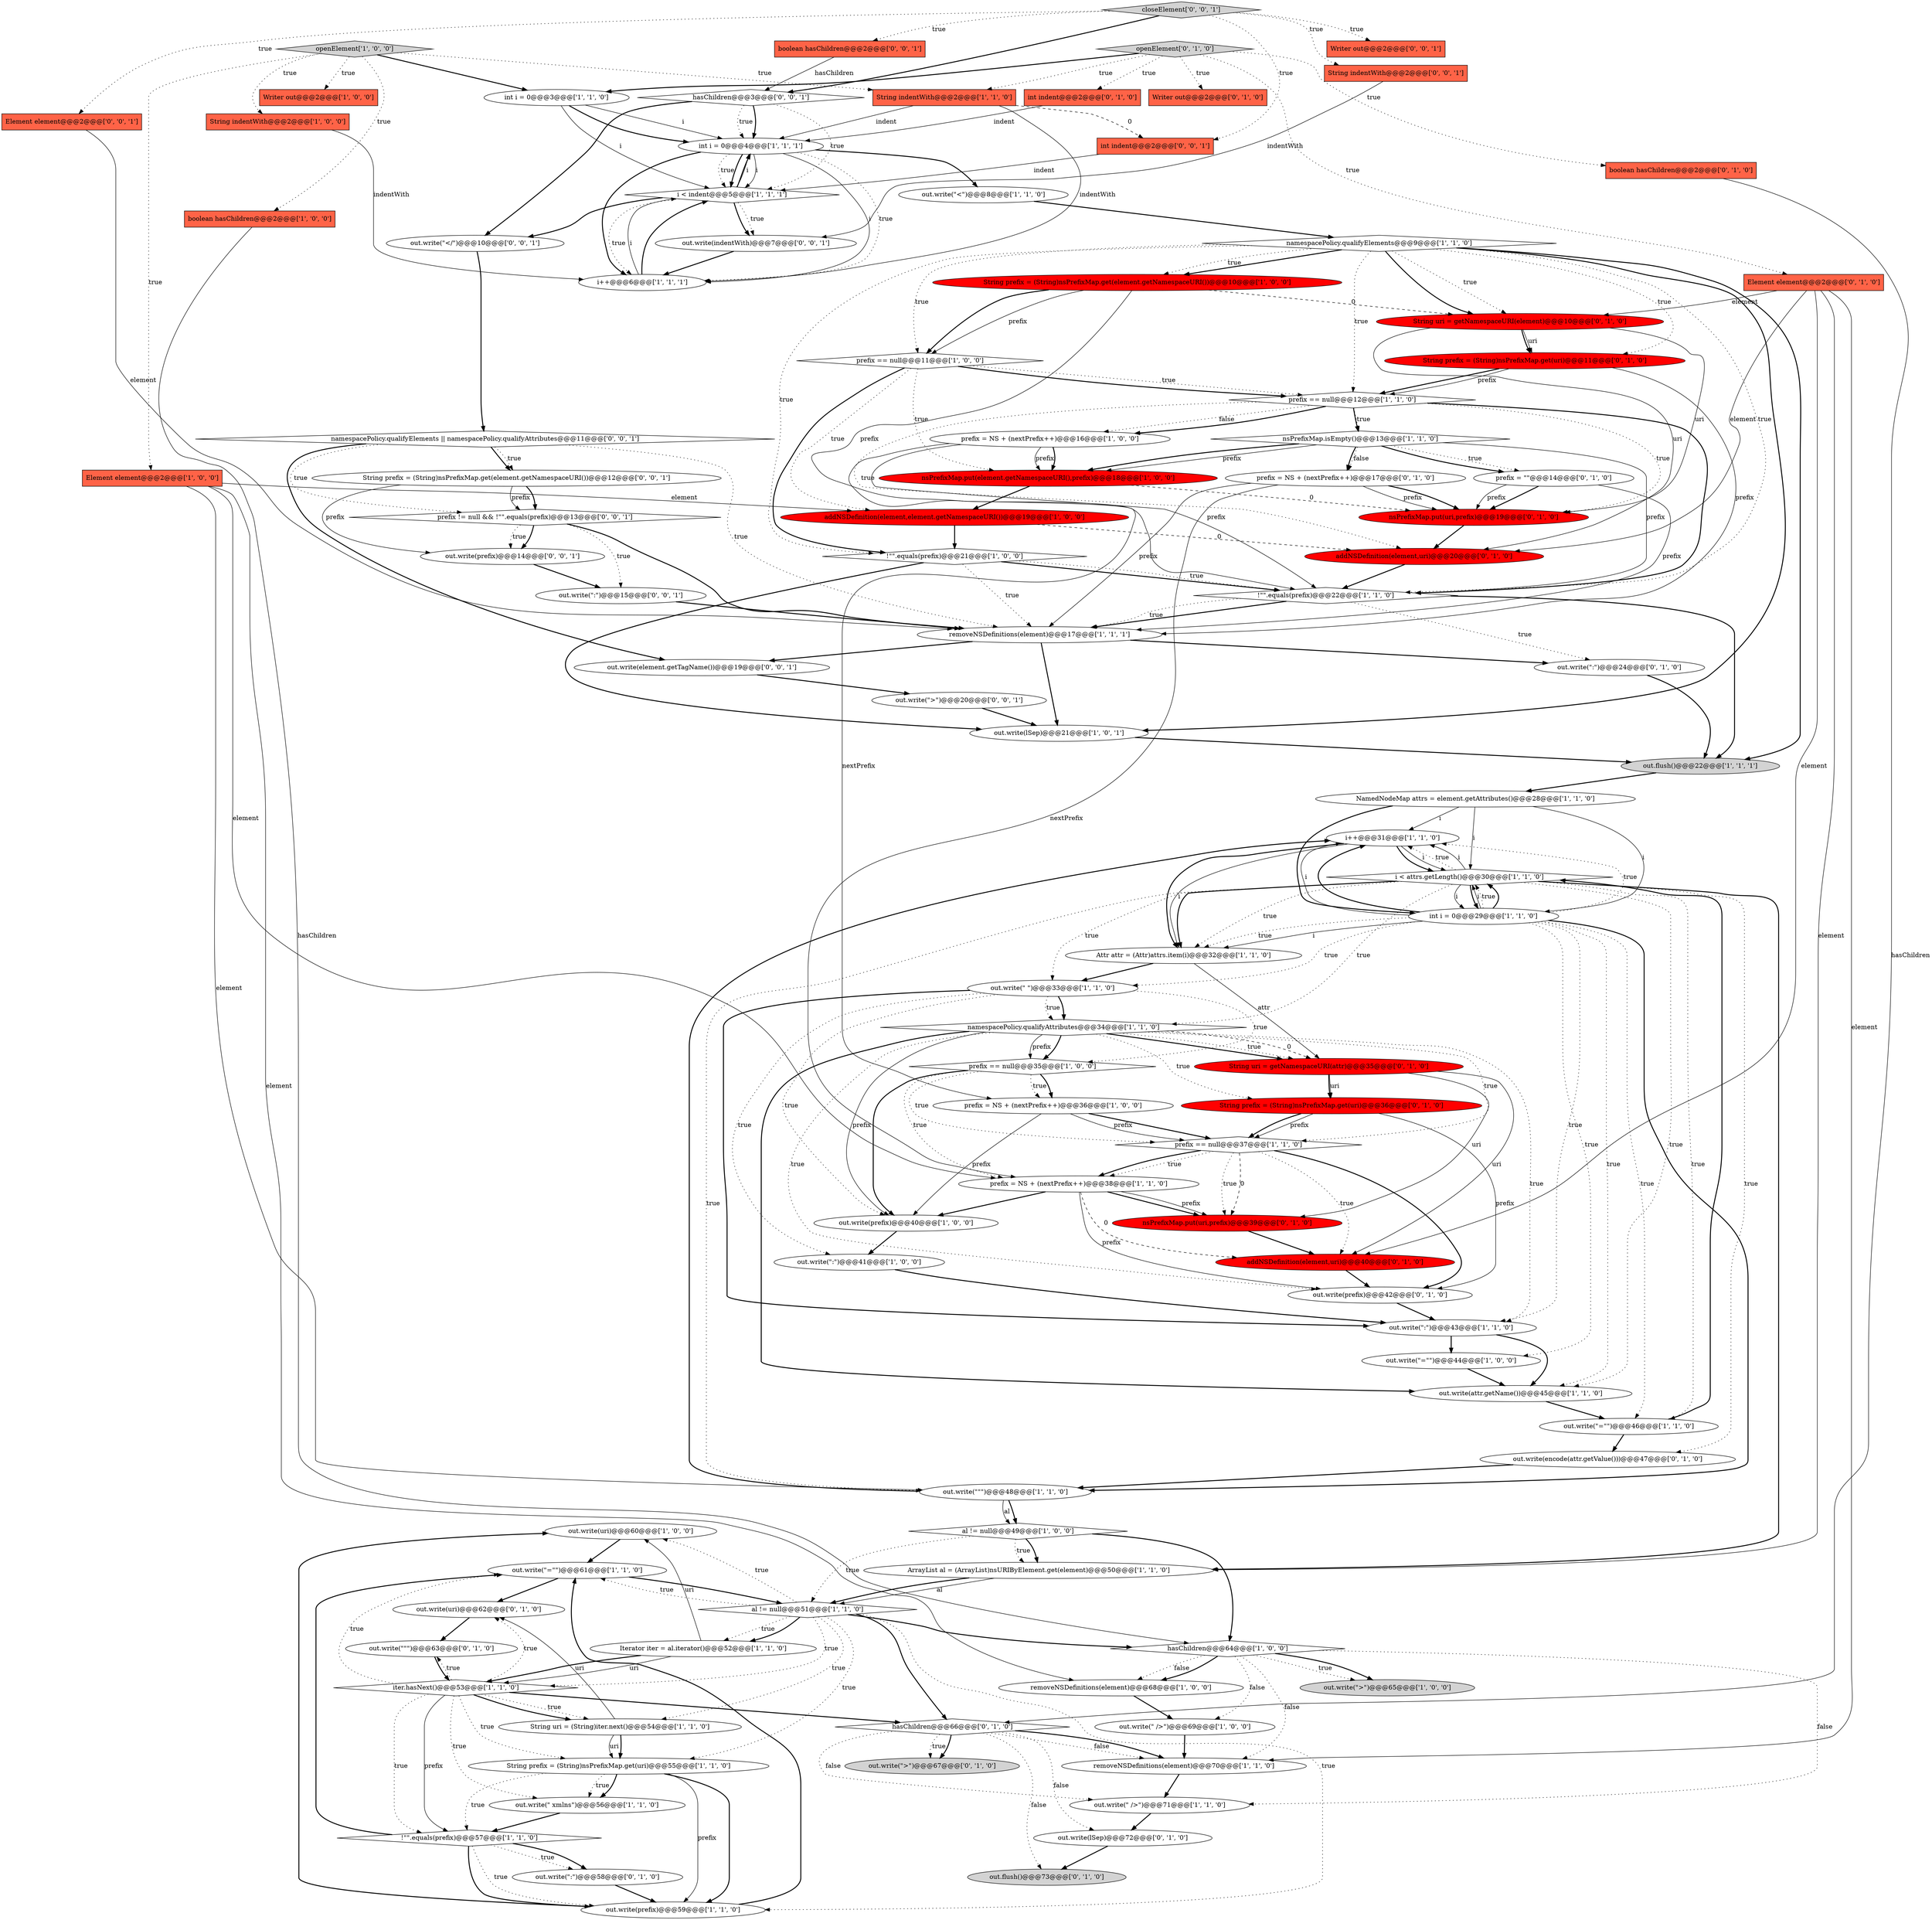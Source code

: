 digraph {
38 [style = filled, label = "out.write(uri)@@@60@@@['1', '0', '0']", fillcolor = white, shape = ellipse image = "AAA0AAABBB1BBB"];
58 [style = filled, label = "prefix == null@@@11@@@['1', '0', '0']", fillcolor = white, shape = diamond image = "AAA0AAABBB1BBB"];
70 [style = filled, label = "nsPrefixMap.put(uri,prefix)@@@19@@@['0', '1', '0']", fillcolor = red, shape = ellipse image = "AAA1AAABBB2BBB"];
26 [style = filled, label = "namespacePolicy.qualifyAttributes@@@34@@@['1', '1', '0']", fillcolor = white, shape = diamond image = "AAA0AAABBB1BBB"];
86 [style = filled, label = "out.write(indentWith)@@@7@@@['0', '0', '1']", fillcolor = white, shape = ellipse image = "AAA0AAABBB3BBB"];
45 [style = filled, label = "iter.hasNext()@@@53@@@['1', '1', '0']", fillcolor = white, shape = diamond image = "AAA0AAABBB1BBB"];
90 [style = filled, label = "String indentWith@@@2@@@['0', '0', '1']", fillcolor = tomato, shape = box image = "AAA0AAABBB3BBB"];
11 [style = filled, label = "removeNSDefinitions(element)@@@68@@@['1', '0', '0']", fillcolor = white, shape = ellipse image = "AAA0AAABBB1BBB"];
35 [style = filled, label = "hasChildren@@@64@@@['1', '0', '0']", fillcolor = white, shape = diamond image = "AAA0AAABBB1BBB"];
91 [style = filled, label = "Writer out@@@2@@@['0', '0', '1']", fillcolor = tomato, shape = box image = "AAA0AAABBB3BBB"];
94 [style = filled, label = "closeElement['0', '0', '1']", fillcolor = lightgray, shape = diamond image = "AAA0AAABBB3BBB"];
75 [style = filled, label = "out.write(\":\")@@@58@@@['0', '1', '0']", fillcolor = white, shape = ellipse image = "AAA0AAABBB2BBB"];
31 [style = filled, label = "i++@@@31@@@['1', '1', '0']", fillcolor = white, shape = ellipse image = "AAA0AAABBB1BBB"];
96 [style = filled, label = "out.write(prefix)@@@14@@@['0', '0', '1']", fillcolor = white, shape = ellipse image = "AAA0AAABBB3BBB"];
36 [style = filled, label = "!\"\".equals(prefix)@@@57@@@['1', '1', '0']", fillcolor = white, shape = diamond image = "AAA0AAABBB1BBB"];
29 [style = filled, label = "prefix = NS + (nextPrefix++)@@@36@@@['1', '0', '0']", fillcolor = white, shape = ellipse image = "AAA0AAABBB1BBB"];
12 [style = filled, label = "out.write(\":\")@@@41@@@['1', '0', '0']", fillcolor = white, shape = ellipse image = "AAA0AAABBB1BBB"];
44 [style = filled, label = "String prefix = (String)nsPrefixMap.get(uri)@@@55@@@['1', '1', '0']", fillcolor = white, shape = ellipse image = "AAA0AAABBB1BBB"];
73 [style = filled, label = "out.write(\":\")@@@24@@@['0', '1', '0']", fillcolor = white, shape = ellipse image = "AAA0AAABBB2BBB"];
25 [style = filled, label = "out.flush()@@@22@@@['1', '1', '1']", fillcolor = lightgray, shape = ellipse image = "AAA0AAABBB1BBB"];
16 [style = filled, label = "i < indent@@@5@@@['1', '1', '1']", fillcolor = white, shape = diamond image = "AAA0AAABBB1BBB"];
66 [style = filled, label = "hasChildren@@@66@@@['0', '1', '0']", fillcolor = white, shape = diamond image = "AAA0AAABBB2BBB"];
62 [style = filled, label = "String prefix = (String)nsPrefixMap.get(uri)@@@11@@@['0', '1', '0']", fillcolor = red, shape = ellipse image = "AAA1AAABBB2BBB"];
51 [style = filled, label = "i < attrs.getLength()@@@30@@@['1', '1', '0']", fillcolor = white, shape = diamond image = "AAA0AAABBB1BBB"];
27 [style = filled, label = "boolean hasChildren@@@2@@@['1', '0', '0']", fillcolor = tomato, shape = box image = "AAA0AAABBB1BBB"];
0 [style = filled, label = "Element element@@@2@@@['1', '0', '0']", fillcolor = tomato, shape = box image = "AAA0AAABBB1BBB"];
55 [style = filled, label = "i++@@@6@@@['1', '1', '1']", fillcolor = white, shape = ellipse image = "AAA0AAABBB1BBB"];
79 [style = filled, label = "int indent@@@2@@@['0', '1', '0']", fillcolor = tomato, shape = box image = "AAA0AAABBB2BBB"];
52 [style = filled, label = "out.write(\":\")@@@43@@@['1', '1', '0']", fillcolor = white, shape = ellipse image = "AAA0AAABBB1BBB"];
53 [style = filled, label = "prefix == null@@@12@@@['1', '1', '0']", fillcolor = white, shape = diamond image = "AAA0AAABBB1BBB"];
100 [style = filled, label = "out.write(\">\")@@@20@@@['0', '0', '1']", fillcolor = white, shape = ellipse image = "AAA0AAABBB3BBB"];
15 [style = filled, label = "!\"\".equals(prefix)@@@22@@@['1', '1', '0']", fillcolor = white, shape = diamond image = "AAA0AAABBB1BBB"];
47 [style = filled, label = "out.write(\" />\")@@@69@@@['1', '0', '0']", fillcolor = white, shape = ellipse image = "AAA0AAABBB1BBB"];
63 [style = filled, label = "out.write(lSep)@@@72@@@['0', '1', '0']", fillcolor = white, shape = ellipse image = "AAA0AAABBB2BBB"];
34 [style = filled, label = "out.write(\"=\"\")@@@46@@@['1', '1', '0']", fillcolor = white, shape = ellipse image = "AAA0AAABBB1BBB"];
33 [style = filled, label = "prefix = NS + (nextPrefix++)@@@38@@@['1', '1', '0']", fillcolor = white, shape = ellipse image = "AAA0AAABBB1BBB"];
82 [style = filled, label = "out.flush()@@@73@@@['0', '1', '0']", fillcolor = lightgray, shape = ellipse image = "AAA0AAABBB2BBB"];
71 [style = filled, label = "out.write(uri)@@@62@@@['0', '1', '0']", fillcolor = white, shape = ellipse image = "AAA0AAABBB2BBB"];
49 [style = filled, label = "String indentWith@@@2@@@['1', '1', '0']", fillcolor = tomato, shape = box image = "AAA0AAABBB1BBB"];
6 [style = filled, label = "removeNSDefinitions(element)@@@17@@@['1', '1', '1']", fillcolor = white, shape = ellipse image = "AAA0AAABBB1BBB"];
5 [style = filled, label = "out.write(\">\")@@@65@@@['1', '0', '0']", fillcolor = lightgray, shape = ellipse image = "AAA0AAABBB1BBB"];
69 [style = filled, label = "out.write(\">\")@@@67@@@['0', '1', '0']", fillcolor = lightgray, shape = ellipse image = "AAA0AAABBB2BBB"];
30 [style = filled, label = "prefix == null@@@37@@@['1', '1', '0']", fillcolor = white, shape = diamond image = "AAA0AAABBB1BBB"];
42 [style = filled, label = "NamedNodeMap attrs = element.getAttributes()@@@28@@@['1', '1', '0']", fillcolor = white, shape = ellipse image = "AAA0AAABBB1BBB"];
46 [style = filled, label = "out.write(\"=\"\")@@@44@@@['1', '0', '0']", fillcolor = white, shape = ellipse image = "AAA0AAABBB1BBB"];
65 [style = filled, label = "prefix = NS + (nextPrefix++)@@@17@@@['0', '1', '0']", fillcolor = white, shape = ellipse image = "AAA0AAABBB2BBB"];
22 [style = filled, label = "out.write(\"\"\")@@@48@@@['1', '1', '0']", fillcolor = white, shape = ellipse image = "AAA0AAABBB1BBB"];
97 [style = filled, label = "out.write(element.getTagName())@@@19@@@['0', '0', '1']", fillcolor = white, shape = ellipse image = "AAA0AAABBB3BBB"];
57 [style = filled, label = "out.write(\" \")@@@33@@@['1', '1', '0']", fillcolor = white, shape = ellipse image = "AAA0AAABBB1BBB"];
2 [style = filled, label = "prefix == null@@@35@@@['1', '0', '0']", fillcolor = white, shape = diamond image = "AAA0AAABBB1BBB"];
67 [style = filled, label = "openElement['0', '1', '0']", fillcolor = lightgray, shape = diamond image = "AAA0AAABBB2BBB"];
20 [style = filled, label = "al != null@@@49@@@['1', '0', '0']", fillcolor = white, shape = diamond image = "AAA0AAABBB1BBB"];
92 [style = filled, label = "namespacePolicy.qualifyElements || namespacePolicy.qualifyAttributes@@@11@@@['0', '0', '1']", fillcolor = white, shape = diamond image = "AAA0AAABBB3BBB"];
87 [style = filled, label = "boolean hasChildren@@@2@@@['0', '0', '1']", fillcolor = tomato, shape = box image = "AAA0AAABBB3BBB"];
40 [style = filled, label = "out.write(\"<\")@@@8@@@['1', '1', '0']", fillcolor = white, shape = ellipse image = "AAA0AAABBB1BBB"];
37 [style = filled, label = "String indentWith@@@2@@@['1', '0', '0']", fillcolor = tomato, shape = box image = "AAA0AAABBB1BBB"];
4 [style = filled, label = "out.write(\" />\")@@@71@@@['1', '1', '0']", fillcolor = white, shape = ellipse image = "AAA0AAABBB1BBB"];
8 [style = filled, label = "int i = 0@@@4@@@['1', '1', '1']", fillcolor = white, shape = ellipse image = "AAA0AAABBB1BBB"];
99 [style = filled, label = "prefix != null && !\"\".equals(prefix)@@@13@@@['0', '0', '1']", fillcolor = white, shape = diamond image = "AAA0AAABBB3BBB"];
54 [style = filled, label = "openElement['1', '0', '0']", fillcolor = lightgray, shape = diamond image = "AAA0AAABBB1BBB"];
23 [style = filled, label = "Iterator iter = al.iterator()@@@52@@@['1', '1', '0']", fillcolor = white, shape = ellipse image = "AAA0AAABBB1BBB"];
28 [style = filled, label = "prefix = NS + (nextPrefix++)@@@16@@@['1', '0', '0']", fillcolor = white, shape = ellipse image = "AAA0AAABBB1BBB"];
50 [style = filled, label = "String prefix = (String)nsPrefixMap.get(element.getNamespaceURI())@@@10@@@['1', '0', '0']", fillcolor = red, shape = ellipse image = "AAA1AAABBB1BBB"];
72 [style = filled, label = "addNSDefinition(element,uri)@@@40@@@['0', '1', '0']", fillcolor = red, shape = ellipse image = "AAA1AAABBB2BBB"];
9 [style = filled, label = "ArrayList al = (ArrayList)nsURIByElement.get(element)@@@50@@@['1', '1', '0']", fillcolor = white, shape = ellipse image = "AAA0AAABBB1BBB"];
61 [style = filled, label = "nsPrefixMap.put(uri,prefix)@@@39@@@['0', '1', '0']", fillcolor = red, shape = ellipse image = "AAA1AAABBB2BBB"];
74 [style = filled, label = "out.write(prefix)@@@42@@@['0', '1', '0']", fillcolor = white, shape = ellipse image = "AAA0AAABBB2BBB"];
98 [style = filled, label = "int indent@@@2@@@['0', '0', '1']", fillcolor = tomato, shape = box image = "AAA0AAABBB3BBB"];
60 [style = filled, label = "out.write(encode(attr.getValue()))@@@47@@@['0', '1', '0']", fillcolor = white, shape = ellipse image = "AAA0AAABBB2BBB"];
56 [style = filled, label = "nsPrefixMap.put(element.getNamespaceURI(),prefix)@@@18@@@['1', '0', '0']", fillcolor = red, shape = ellipse image = "AAA1AAABBB1BBB"];
7 [style = filled, label = "out.write(\"=\"\")@@@61@@@['1', '1', '0']", fillcolor = white, shape = ellipse image = "AAA0AAABBB1BBB"];
13 [style = filled, label = "al != null@@@51@@@['1', '1', '0']", fillcolor = white, shape = diamond image = "AAA0AAABBB1BBB"];
76 [style = filled, label = "prefix = \"\"@@@14@@@['0', '1', '0']", fillcolor = white, shape = ellipse image = "AAA0AAABBB2BBB"];
14 [style = filled, label = "!\"\".equals(prefix)@@@21@@@['1', '0', '0']", fillcolor = white, shape = diamond image = "AAA0AAABBB1BBB"];
80 [style = filled, label = "Element element@@@2@@@['0', '1', '0']", fillcolor = tomato, shape = box image = "AAA0AAABBB2BBB"];
88 [style = filled, label = "out.write(\"</\")@@@10@@@['0', '0', '1']", fillcolor = white, shape = ellipse image = "AAA0AAABBB3BBB"];
18 [style = filled, label = "out.write(prefix)@@@40@@@['1', '0', '0']", fillcolor = white, shape = ellipse image = "AAA0AAABBB1BBB"];
81 [style = filled, label = "Writer out@@@2@@@['0', '1', '0']", fillcolor = tomato, shape = box image = "AAA0AAABBB2BBB"];
3 [style = filled, label = "out.write(attr.getName())@@@45@@@['1', '1', '0']", fillcolor = white, shape = ellipse image = "AAA0AAABBB1BBB"];
48 [style = filled, label = "nsPrefixMap.isEmpty()@@@13@@@['1', '1', '0']", fillcolor = white, shape = diamond image = "AAA0AAABBB1BBB"];
89 [style = filled, label = "hasChildren@@@3@@@['0', '0', '1']", fillcolor = white, shape = diamond image = "AAA0AAABBB3BBB"];
83 [style = filled, label = "String uri = getNamespaceURI(attr)@@@35@@@['0', '1', '0']", fillcolor = red, shape = ellipse image = "AAA1AAABBB2BBB"];
78 [style = filled, label = "boolean hasChildren@@@2@@@['0', '1', '0']", fillcolor = tomato, shape = box image = "AAA0AAABBB2BBB"];
64 [style = filled, label = "out.write(\"\"\")@@@63@@@['0', '1', '0']", fillcolor = white, shape = ellipse image = "AAA0AAABBB2BBB"];
95 [style = filled, label = "String prefix = (String)nsPrefixMap.get(element.getNamespaceURI())@@@12@@@['0', '0', '1']", fillcolor = white, shape = ellipse image = "AAA0AAABBB3BBB"];
59 [style = filled, label = "String uri = (String)iter.next()@@@54@@@['1', '1', '0']", fillcolor = white, shape = ellipse image = "AAA0AAABBB1BBB"];
17 [style = filled, label = "removeNSDefinitions(element)@@@70@@@['1', '1', '0']", fillcolor = white, shape = ellipse image = "AAA0AAABBB1BBB"];
39 [style = filled, label = "Writer out@@@2@@@['1', '0', '0']", fillcolor = tomato, shape = box image = "AAA0AAABBB1BBB"];
19 [style = filled, label = "int i = 0@@@3@@@['1', '1', '0']", fillcolor = white, shape = ellipse image = "AAA0AAABBB1BBB"];
41 [style = filled, label = "int i = 0@@@29@@@['1', '1', '0']", fillcolor = white, shape = ellipse image = "AAA0AAABBB1BBB"];
10 [style = filled, label = "out.write(prefix)@@@59@@@['1', '1', '0']", fillcolor = white, shape = ellipse image = "AAA0AAABBB1BBB"];
32 [style = filled, label = "out.write(lSep)@@@21@@@['1', '0', '1']", fillcolor = white, shape = ellipse image = "AAA0AAABBB1BBB"];
84 [style = filled, label = "String prefix = (String)nsPrefixMap.get(uri)@@@36@@@['0', '1', '0']", fillcolor = red, shape = ellipse image = "AAA1AAABBB2BBB"];
77 [style = filled, label = "addNSDefinition(element,uri)@@@20@@@['0', '1', '0']", fillcolor = red, shape = ellipse image = "AAA1AAABBB2BBB"];
68 [style = filled, label = "String uri = getNamespaceURI(element)@@@10@@@['0', '1', '0']", fillcolor = red, shape = ellipse image = "AAA1AAABBB2BBB"];
21 [style = filled, label = "namespacePolicy.qualifyElements@@@9@@@['1', '1', '0']", fillcolor = white, shape = diamond image = "AAA0AAABBB1BBB"];
24 [style = filled, label = "Attr attr = (Attr)attrs.item(i)@@@32@@@['1', '1', '0']", fillcolor = white, shape = ellipse image = "AAA0AAABBB1BBB"];
93 [style = filled, label = "Element element@@@2@@@['0', '0', '1']", fillcolor = tomato, shape = box image = "AAA0AAABBB3BBB"];
85 [style = filled, label = "out.write(\":\")@@@15@@@['0', '0', '1']", fillcolor = white, shape = ellipse image = "AAA0AAABBB3BBB"];
43 [style = filled, label = "out.write(\" xmlns\")@@@56@@@['1', '1', '0']", fillcolor = white, shape = ellipse image = "AAA0AAABBB1BBB"];
1 [style = filled, label = "addNSDefinition(element,element.getNamespaceURI())@@@19@@@['1', '0', '0']", fillcolor = red, shape = ellipse image = "AAA1AAABBB1BBB"];
8->16 [style = bold, label=""];
83->84 [style = bold, label=""];
54->49 [style = dotted, label="true"];
42->41 [style = bold, label=""];
51->31 [style = dotted, label="true"];
8->16 [style = solid, label="i"];
4->63 [style = bold, label=""];
56->1 [style = bold, label=""];
29->30 [style = bold, label=""];
20->9 [style = bold, label=""];
23->45 [style = bold, label=""];
15->25 [style = bold, label=""];
8->55 [style = solid, label="i"];
21->15 [style = dotted, label="true"];
51->24 [style = bold, label=""];
6->97 [style = bold, label=""];
67->79 [style = dotted, label="true"];
78->66 [style = solid, label="hasChildren"];
8->16 [style = dotted, label="true"];
24->57 [style = bold, label=""];
44->10 [style = solid, label="prefix"];
60->22 [style = bold, label=""];
9->13 [style = solid, label="al"];
83->72 [style = solid, label="uri"];
65->6 [style = solid, label="prefix"];
45->59 [style = dotted, label="true"];
15->73 [style = dotted, label="true"];
51->26 [style = dotted, label="true"];
48->76 [style = dotted, label="true"];
83->61 [style = solid, label="uri"];
13->10 [style = dotted, label="true"];
45->7 [style = dotted, label="true"];
55->16 [style = solid, label="i"];
41->51 [style = solid, label="i"];
8->40 [style = bold, label=""];
54->19 [style = bold, label=""];
56->70 [style = dashed, label="0"];
1->77 [style = dashed, label="0"];
23->45 [style = solid, label="uri"];
3->34 [style = bold, label=""];
67->80 [style = dotted, label="true"];
54->37 [style = dotted, label="true"];
42->31 [style = solid, label="i"];
100->32 [style = bold, label=""];
19->16 [style = solid, label="i"];
45->66 [style = bold, label=""];
33->18 [style = bold, label=""];
62->53 [style = bold, label=""];
26->30 [style = dotted, label="true"];
38->7 [style = bold, label=""];
71->64 [style = bold, label=""];
89->8 [style = bold, label=""];
26->52 [style = dotted, label="true"];
62->53 [style = solid, label="prefix"];
32->25 [style = bold, label=""];
41->51 [style = dotted, label="true"];
19->8 [style = solid, label="i"];
20->13 [style = dotted, label="true"];
41->22 [style = bold, label=""];
68->62 [style = solid, label="uri"];
53->70 [style = dotted, label="true"];
92->97 [style = bold, label=""];
8->55 [style = dotted, label="true"];
36->75 [style = dotted, label="true"];
75->10 [style = bold, label=""];
94->91 [style = dotted, label="true"];
45->43 [style = dotted, label="true"];
21->50 [style = bold, label=""];
68->77 [style = solid, label="uri"];
53->48 [style = bold, label=""];
67->19 [style = bold, label=""];
62->6 [style = solid, label="prefix"];
13->44 [style = dotted, label="true"];
6->32 [style = bold, label=""];
21->58 [style = dotted, label="true"];
65->70 [style = solid, label="prefix"];
26->83 [style = bold, label=""];
30->33 [style = dotted, label="true"];
16->86 [style = bold, label=""];
53->48 [style = dotted, label="true"];
90->86 [style = solid, label="indentWith"];
13->59 [style = dotted, label="true"];
65->33 [style = solid, label="nextPrefix"];
51->31 [style = solid, label="i"];
41->31 [style = solid, label="i"];
94->89 [style = bold, label=""];
58->1 [style = dotted, label="true"];
54->0 [style = dotted, label="true"];
16->88 [style = bold, label=""];
41->46 [style = dotted, label="true"];
0->1 [style = solid, label="element"];
58->53 [style = dotted, label="true"];
2->29 [style = dotted, label="true"];
23->38 [style = solid, label="uri"];
44->43 [style = dotted, label="true"];
51->24 [style = dotted, label="true"];
51->22 [style = dotted, label="true"];
45->59 [style = bold, label=""];
18->12 [style = bold, label=""];
42->51 [style = solid, label="i"];
95->99 [style = bold, label=""];
41->24 [style = dotted, label="true"];
2->18 [style = bold, label=""];
28->29 [style = solid, label="nextPrefix"];
21->50 [style = dotted, label="true"];
48->65 [style = dotted, label="false"];
13->7 [style = dotted, label="true"];
13->66 [style = bold, label=""];
42->41 [style = solid, label="i"];
21->25 [style = bold, label=""];
26->83 [style = dotted, label="true"];
35->47 [style = dotted, label="false"];
45->44 [style = dotted, label="true"];
86->55 [style = bold, label=""];
66->69 [style = dotted, label="true"];
10->7 [style = bold, label=""];
26->18 [style = solid, label="prefix"];
13->23 [style = dotted, label="true"];
41->24 [style = solid, label="i"];
66->69 [style = bold, label=""];
54->27 [style = dotted, label="true"];
41->3 [style = dotted, label="true"];
84->30 [style = solid, label="prefix"];
35->5 [style = bold, label=""];
77->15 [style = bold, label=""];
64->45 [style = bold, label=""];
51->60 [style = dotted, label="true"];
94->90 [style = dotted, label="true"];
67->78 [style = dotted, label="true"];
31->51 [style = bold, label=""];
85->6 [style = bold, label=""];
49->8 [style = solid, label="indent"];
22->20 [style = bold, label=""];
66->4 [style = dotted, label="false"];
92->99 [style = dotted, label="true"];
67->81 [style = dotted, label="true"];
45->36 [style = solid, label="prefix"];
41->57 [style = dotted, label="true"];
49->55 [style = solid, label="indentWith"];
21->68 [style = bold, label=""];
14->15 [style = bold, label=""];
59->44 [style = bold, label=""];
8->55 [style = bold, label=""];
94->93 [style = dotted, label="true"];
84->74 [style = solid, label="prefix"];
31->24 [style = solid, label="i"];
80->77 [style = solid, label="element"];
7->71 [style = bold, label=""];
16->8 [style = solid, label="i"];
40->21 [style = bold, label=""];
27->35 [style = solid, label="hasChildren"];
61->72 [style = bold, label=""];
92->6 [style = dotted, label="true"];
13->45 [style = dotted, label="true"];
48->56 [style = solid, label="prefix"];
53->28 [style = dotted, label="false"];
59->71 [style = solid, label="uri"];
84->30 [style = bold, label=""];
52->46 [style = bold, label=""];
98->16 [style = solid, label="indent"];
30->33 [style = bold, label=""];
20->9 [style = dotted, label="true"];
16->8 [style = bold, label=""];
50->58 [style = bold, label=""];
50->15 [style = solid, label="prefix"];
57->2 [style = dotted, label="true"];
16->55 [style = dotted, label="true"];
58->56 [style = dotted, label="true"];
30->72 [style = dotted, label="true"];
51->34 [style = dotted, label="true"];
26->3 [style = bold, label=""];
31->24 [style = bold, label=""];
58->14 [style = bold, label=""];
51->9 [style = bold, label=""];
57->26 [style = bold, label=""];
92->95 [style = bold, label=""];
43->36 [style = bold, label=""];
80->72 [style = solid, label="element"];
99->85 [style = dotted, label="true"];
48->76 [style = bold, label=""];
35->11 [style = dotted, label="false"];
2->30 [style = dotted, label="true"];
13->38 [style = dotted, label="true"];
30->61 [style = dashed, label="0"];
29->18 [style = solid, label="prefix"];
51->41 [style = solid, label="i"];
34->51 [style = bold, label=""];
41->34 [style = dotted, label="true"];
33->72 [style = dashed, label="0"];
58->53 [style = bold, label=""];
48->15 [style = solid, label="prefix"];
76->6 [style = solid, label="prefix"];
45->71 [style = dotted, label="true"];
89->8 [style = dotted, label="true"];
89->16 [style = dotted, label="true"];
35->17 [style = dotted, label="false"];
21->53 [style = dotted, label="true"];
92->95 [style = dotted, label="true"];
57->12 [style = dotted, label="true"];
33->74 [style = solid, label="prefix"];
37->55 [style = solid, label="indentWith"];
11->47 [style = bold, label=""];
76->70 [style = bold, label=""];
25->42 [style = bold, label=""];
73->25 [style = bold, label=""];
28->56 [style = solid, label="prefix"];
22->20 [style = solid, label="al"];
36->75 [style = bold, label=""];
41->31 [style = bold, label=""];
16->86 [style = dotted, label="true"];
55->16 [style = bold, label=""];
66->63 [style = dotted, label="false"];
30->61 [style = dotted, label="true"];
41->52 [style = dotted, label="true"];
66->82 [style = dotted, label="false"];
0->11 [style = solid, label="element"];
14->32 [style = bold, label=""];
26->83 [style = dashed, label="0"];
68->70 [style = solid, label="uri"];
59->44 [style = solid, label="uri"];
53->28 [style = bold, label=""];
17->4 [style = bold, label=""];
57->18 [style = dotted, label="true"];
95->96 [style = solid, label="prefix"];
10->38 [style = bold, label=""];
46->3 [style = bold, label=""];
30->74 [style = bold, label=""];
36->10 [style = bold, label=""];
26->74 [style = dotted, label="true"];
14->6 [style = dotted, label="true"];
7->13 [style = bold, label=""];
0->22 [style = solid, label="element"];
80->17 [style = solid, label="element"];
6->73 [style = bold, label=""];
33->61 [style = bold, label=""];
63->82 [style = bold, label=""];
41->31 [style = dotted, label="true"];
67->49 [style = dotted, label="true"];
72->74 [style = bold, label=""];
33->61 [style = solid, label="prefix"];
48->56 [style = bold, label=""];
49->98 [style = dashed, label="0"];
65->70 [style = bold, label=""];
21->68 [style = dotted, label="true"];
74->52 [style = bold, label=""];
35->5 [style = dotted, label="true"];
26->84 [style = dotted, label="true"];
50->58 [style = solid, label="prefix"];
76->70 [style = solid, label="prefix"];
94->87 [style = dotted, label="true"];
68->62 [style = bold, label=""];
29->30 [style = solid, label="prefix"];
24->83 [style = solid, label="attr"];
99->96 [style = bold, label=""];
44->10 [style = bold, label=""];
54->39 [style = dotted, label="true"];
22->31 [style = bold, label=""];
93->6 [style = solid, label="element"];
70->77 [style = bold, label=""];
44->36 [style = dotted, label="true"];
15->6 [style = bold, label=""];
66->17 [style = dotted, label="false"];
94->98 [style = dotted, label="true"];
88->92 [style = bold, label=""];
51->3 [style = dotted, label="true"];
19->8 [style = bold, label=""];
44->43 [style = bold, label=""];
28->56 [style = bold, label=""];
99->6 [style = bold, label=""];
36->10 [style = dotted, label="true"];
57->52 [style = bold, label=""];
45->64 [style = dotted, label="true"];
26->2 [style = bold, label=""];
34->60 [style = bold, label=""];
14->15 [style = dotted, label="true"];
35->4 [style = dotted, label="false"];
99->96 [style = dotted, label="true"];
83->84 [style = solid, label="uri"];
66->17 [style = bold, label=""];
28->15 [style = solid, label="prefix"];
26->2 [style = solid, label="prefix"];
96->85 [style = bold, label=""];
2->33 [style = dotted, label="true"];
36->7 [style = bold, label=""];
50->68 [style = dashed, label="0"];
41->51 [style = bold, label=""];
79->8 [style = solid, label="indent"];
15->6 [style = dotted, label="true"];
21->32 [style = bold, label=""];
21->14 [style = dotted, label="true"];
13->23 [style = bold, label=""];
45->36 [style = dotted, label="true"];
57->26 [style = dotted, label="true"];
95->99 [style = solid, label="prefix"];
53->15 [style = bold, label=""];
12->52 [style = bold, label=""];
1->14 [style = bold, label=""];
52->3 [style = bold, label=""];
97->100 [style = bold, label=""];
48->65 [style = bold, label=""];
20->35 [style = bold, label=""];
80->68 [style = solid, label="element"];
47->17 [style = bold, label=""];
89->88 [style = bold, label=""];
21->62 [style = dotted, label="true"];
2->29 [style = bold, label=""];
51->57 [style = dotted, label="true"];
13->35 [style = bold, label=""];
31->51 [style = solid, label="i"];
51->41 [style = bold, label=""];
87->89 [style = solid, label="hasChildren"];
53->77 [style = dotted, label="true"];
0->33 [style = solid, label="element"];
9->13 [style = bold, label=""];
35->11 [style = bold, label=""];
80->9 [style = solid, label="element"];
}
